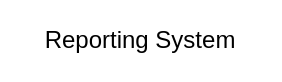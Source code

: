 <?xml version="1.0" encoding="UTF-8"?>
<mxfile>
  <diagram name="Page-1" id="i3pFX0tJ0a5QNmmtCBTG">
    <mxGraphModel dx="1425" dy="774" grid="1" gridSize="10" guides="1" tooltips="1" connect="1" arrows="1" fold="1" page="1" pageScale="1" pageFormat="A4" pageScaleActual="1" pageScaleDpi="96" math="0" shadow="0">
      <root>
        <mxCell id="0" />
        <mxCell id="1" parent="0" />
        <mxCell id="jcBVcC4zp3XpyJuLpZtY-7" value="" style="group" vertex="1" connectable="0" connectEdges="0" collapsible="0" cliptoprint="1" gradientcolor="none" gradientrotation="90" fillcolor="#f5f5f5" strokewidth="1" isShadow="0">
          <mxGeometry x="130" y="20" width="1160" height="620" as="geometry" />
        </mxCell>
        <mxCell id="jcBVcC4zp3XpyJuLpZtY-8" value="" style="group" vertex="1" connectable="0" connectEdges="0" collapsible="0" cliptoprint="1" gradientcolor="none" gradientrotation="90" fillcolor="#ffffff" strokewidth="1" isShadow="0">
          <mxGeometry x="240" y="160" width="940" height="390" as="geometry" />
        </mxCell>
        <mxCell id="jcBVcC4zp3XpyJuLpZtY-9" style="group" vertex="1" connectable="0" connectEdges="0" collapsible="0" cliptoprint="1" gradientcolor="none" gradientrotation="90" fillcolor="#ffffff" strokewidth="1" isShadow="0">
          <mxGeometry x="320" y="280" width="780" height="150" as="geometry" />
        </mxCell>
        <mxCell id="jcBVcC4zp3XpyJuLpZtY-10" style="group" vertex="1" connectable="0" connectEdges="0" collapsible="0" cliptoprint="1" gradientcolor="none" gradientrotation="90" fillcolor="#ffffff" strokewidth="1" isShadow="0">
          <mxGeometry x="400" y="400" width="620" height="90" as="geometry" />
        </mxCell>
        <mxCell id="jcBVcC4zp3XpyJuLpZtY-11" style="group" vertex="1" connectable="0" connectEdges="0" collapsible="0" cliptoprint="1" gradientcolor="none" gradientrotation="90" fillcolor="#ffffff" strokewidth="1" isShadow="0">
          <mxGeometry x="480" y="500" width="460" height="30" as="geometry" />
        </mxCell>
        <mxCell id="jcBVcC4zp3XpyJuLpZtY-12" value="" style="group" vertex="1" connectable="0" connectEdges="0" collapsible="0" cliptoprint="1" gradientcolor="none" gradientrotation="90" fillcolor="#f5f5f5" strokewidth="1" isShadow="0">
          <mxGeometry x="60" y="0" width="1160" height="140" as="geometry" />
        </mxCell>
        <mxCell id="jcBVcC4zp3XpyJuLpZtY-13" style="shape=datastore;whiteSpace=wrap;html=1;" vertex="1" connectable="0" connectEdges="0" resizable="0" rotatable="0" isShadow="0">
          <mxGeometry x="180" y="70" width="80" height="40" as="geometry" />
        </mxCell>
        <mxCell id="jcBVcC4zp3XpyJuLpZtY-14" value="" style="rounded=0;whiteSpace=wrap;html=1;" vertex="1" connectable="0" connectEdges="0" resizable="0" rotatable="0" points="[]" isShadow="0">
          <mxGeometry x="0" y="100" width="240" height="40" as="geometry" />
        </mxCell>
        <mxCell id="jcBVcC4zp3XpyJuLpZtY-15" style="rounded=0;whiteSpace=wrap;html=1;" vertex="1" connectable="0" connectEdges="0" resizable="0" rotatable="0" points="[]" isShadow="0">
          <mxGeometry x="180" y="100" width="60" height="40" as="geometry" />
        </mxCell>
        <mxCell id="jcBVcC4zp3XpyJuLpZtY-16" value="" style="rounded=0;whiteSpace=wrap;html=1;" vertex="1" connectable="0" connectEdges="0" resizable="0" rotatable="0" points="[]" isShadow="0">
          <mxGeometry x="240" y="100" width="60" height="40" as="geometry" />
        </mxCell>
        <mxCell id="jcBVcC4zp3XpyJuLpZtY-17" style="rounded=0;whiteSpace=wrap;html=1;" vertex="1" connectable="0" connectEdges="0" resizable="0" rotatable="0" points="[]" isShadow="0">
          <mxGeometry x="300" y="100" width="60" height="40" as="geometry" />
        </mxCell>
        <mxCell id="jcBVcC4zp3XpyJuLpZtY-18" style="rounded=0;whiteSpace=wrap;html=1;" vertex="1" connectable="0" connectEdges="0" resizable="0" rotatable="0" points="[]" isShadow="0">
          <mxGeometry x="360" y="100" width="60" height="40" as="geometry" />
        </mxCell>
        <mxCell id="jcBVcC4zp3XpyJuLpZtY-19" style="rounded=0;whiteSpace=wrap;html=1;" vertex="1" connectable="0" connectEdges="0" resizable="0" rotatable="0" points="[]" isShadow="0">
          <mxGeometry x="420" y="100" width="60" height="40" as="geometry" />
        </mxCell>
        <mxCell id="jcBVcC4zp3XpyJuLpZtY-20" value="Aladdin Broker Contact" style="text;html=1;strokeColor=none;fillColor=none;align=center;verticalAlign=middle;whiteSpace=wrap;rounded=0;" vertex="1" connectable="0" connectEdges="0" resizable="0" rotatable="0" points="[]" isShadow="0">
          <mxGeometry x="40" y="100" width="140" height="40" as="geometry" />
        </mxCell>
        <mxCell id="jcBVcC4zp3XpyJuLpZtY-21" style="group" vertex="1" connectable="0" connectEdges="0" collapsible="0" cliptoprint="1" gradientcolor="none" gradientrotation="90" fillcolor="#ffffff" strokewidth="1" isShadow="0">
          <mxGeometry x="0" y="140" width="240" height="40" as="geometry" />
        </mxCell>
        <mxCell id="jcBVcC4zp3XpyJuLpZtY-22" style="rounded=0;whiteSpace=wrap;html=1;" vertex="1" connectable="0" connectEdges="0" resizable="0" rotatable="0" points="[]" isShadow="0">
          <mxGeometry x="0" y="140" width="240" height="40" as="geometry" />
        </mxCell>
        <mxCell id="jcBVcC4zp3XpyJuLpZtY-23" style="group" vertex="1" connectable="0" connectEdges="0" collapsible="0" cliptoprint="1" gradientcolor="none" gradientrotation="90" fillcolor="#ffffff" strokewidth="1" isShadow="0">
          <mxGeometry x="240" y="140" width="60" height="40" as="geometry" />
        </mxCell>
        <mxCell id="jcBVcC4zp3XpyJuLpZtY-24" style="rounded=0;whiteSpace=wrap;html=1;" vertex="1" connectable="0" connectEdges="0" resizable="0" rotatable="0" points="[]" isShadow="0">
          <mxGeometry x="240" y="140" width="60" height="40" as="geometry" />
        </mxCell>
        <mxCell id="jcBVcC4zp3XpyJuLpZtY-25" style="group" vertex="1" connectable="0" connectEdges="0" collapsible="0" cliptoprint="1" gradientcolor="none" gradientrotation="90" fillcolor="#ffffff" strokewidth="1" isShadow="0">
          <mxGeometry x="300" y="140" width="60" height="40" as="geometry" />
        </mxCell>
        <mxCell id="jcBVcC4zp3XpyJuLpZtY-26" style="rounded=0;whiteSpace=wrap;html=1;" vertex="1" connectable="0" connectEdges="0" resizable="0" rotatable="0" points="[]" isShadow="0">
          <mxGeometry x="300" y="140" width="60" height="40" as="geometry" />
        </mxCell>
        <mxCell id="jcBVcC4zp3XpyJuLpZtY-27" style="group" vertex="1" connectable="0" connectEdges="0" collapsible="0" cliptoprint="1" gradientcolor="none" gradientrotation="90" fillcolor="#ffffff" strokewidth="1" isShadow="0">
          <mxGeometry x="360" y="140" width="60" height="40" as="geometry" />
        </mxCell>
        <mxCell id="jcBVcC4zp3XpyJuLpZtY-28" style="rounded=0;whiteSpace=wrap;html=1;" vertex="1" connectable="0" connectEdges="0" resizable="0" rotatable="0" points="[]" isShadow="0">
          <mxGeometry x="360" y="140" width="60" height="40" as="geometry" />
        </mxCell>
    <mxCell id="jcBVcC4zp3XpyJuLpZtY-30" value="Aladdin Corporate Action" style="text;html=1;strokeColor=none;fillColor=none;align=center;verticalAlign=middle;whiteSpace=wrap;rounded=0;" vertex="1" connectable="0" connectEdges="0" resizable="0" rotatable="0" points="[]" isShadow="0">
      <mxGeometry x="40" y="140" width="140" height="40" as="geometry" />
    </mxCell>
    <mxCell id="jcBVcC4zp3XpyJuLpZtY-31" style="group" vertex="1" connectable="0" connectEdges="0" collapsible="0" cliptoprint="1" gradientcolor="none" gradientrotation="90" fillcolor="#ffffff" strokewidth="1" isShadow="0">
      <mxGeometry x="0" y="180" width="240" height="40" as="geometry" />
    </mxCell>
    <mxCell id="jcBVcC4zp3XpyJuLpZtY-32" style="rounded=0;whiteSpace=wrap;html=1;" vertex="1" connectable="0" connectEdges="0" resizable="0" rotatable="0" points="[]" isShadow="0">
      <mxGeometry x="0" y="180" width="240" height="40" as="geometry" />
    </mxCell>
    <mxCell id="jcBVcC4zp3XpyJuLpZtY-33" style="group" vertex="1" connectable="0" connectEdges="0" collapsible="0" cliptoprint="1" gradientcolor="none" gradientrotation="90" fillcolor="#ffffff" strokewidth="1" isShadow="0">
      <mxGeometry x="240" y="180" width="60" height="40" as="geometry" />
    </mxCell>
    <mxCell id="jcBVcC4zp3XpyJuLpZtY-34" style="rounded=0;whiteSpace=wrap;html=1;" vertex="1" connectable="0" connectEdges="0" resizable="0" rotatable="0" points="[]" isShadow="0">
      <mxGeometry x="240" y="180" width="60" height="40" as="geometry" />
    </mxCell>
    <mxCell id="jcBVcC4zp3XpyJuLpZtY-35" style="group" vertex="1" connectable="0" connectEdges="0" collapsible="0" cliptoprint="1" gradientcolor="none" gradientrotation="90" fillcolor="#ffffff" strokewidth="1" isShadow="0">
      <mxGeometry x="300" y="180" width="60" height="40" as="geometry" />
    </mxCell>
    <mxCell id="jcBVcC4zp3XpyJuLpZtY-36" style="rounded=0;whiteSpace=wrap;html=1;" vertex="1" connectable="0" connectEdges="0" resizable="0" rotatable="0" points="[]" isShadow="0">
      <mxGeometry x="300" y="180" width="60" height="40" as="geometry" />
    </mxCell>
    <mxCell id="jcBVcC4zp3XpyJuLpZtY-37" style="group" vertex="1" connectable="0" connectEdges="0" collapsible="0" cliptoprint="1" gradientcolor="none" gradientrotation="90" fillcolor="#ffffff" strokewidth="1" isShadow="0">
      <mxGeometry x="360" y="180" width="60" height="40" as="geometry" />
    </mxCell>
    <mxCell id="jcBVcC4zp3XpyJuLpZtY-38" style="rounded=0;whiteSpace=wrap;html=1;" vertex="1" connectable="0" connectEdges="0" resizable="0" rotatable="0" points="[]" isShadow="0">
      <mxGeometry x="360" y="180" width="60" height="40" as="geometry" />
    </mxCell>
    <mxCell id="jcBVcC4zp3XpyJuLpZtY-39" style="group" vertex="1" connectable="0" connectEdges="0" collapsible="0" cliptoprint="1" gradientcolor="none" gradientrotation="90" fillcolor="#ffffff" strokewidth="1" isShadow="0">
      <mxGeometry x="420" y="180" width="60" height="40" as="geometry" />
    </mxCell>
    <mxCell id="jcBVcC4zp3XpyJuLpZtY-40" value="Aladdin Corporate Action Entitlement" style="text;html=1;strokeColor=none;fillColor=none;align=center;verticalAlign=middle;whiteSpace=wrap;rounded=0;" vertex="1" connectable="0" connectEdges="0" resizable="0" rotatable="0" points="[]" isShadow="0">
      <mxGeometry x="40" y="180" width="140" height="40" as="geometry" />
    </mxCell>
    <mxCell id="jcBVcC4zp3XpyJuLpZtY-41" style="group" vertex="1" connectable="0" connectEdges="0" collapsible="0" cliptoprint="1" gradientcolor="none" gradientrotation="90" fillcolor="#ffffff" strokewidth="1" isShadow="0">
      <mxGeometry x="0" y="220" width="240" height="40" as="geometry" />
    </mxCell>
    <mxCell id="jcBVcC4zp3XpyJuLpZtY-42" style="rounded=0;whiteSpace=wrap;html=1;" vertex="1" connectable="0" connectEdges="0" resizable="0" rotatable="0" points="[]" isShadow="0">
      <mxGeometry x="0" y="220" width="240" height="40" as="geometry" />
    </mxCell>
    <mxCell id="jcBVcC4zp3XpyJuLpZtY-43" style="group" vertex="1" connectable="0" connectEdges="0" collapsible="0" cliptoprint="1" gradientcolor="none" gradientrotation="90" fillcolor="#ffffff" strokewidth="1" isShadow="0">
      <mxGeometry x="240" y="220" width="60" height="40" as="geometry" />
    </mxCell>
    <mxCell id="jcBVcC4zp3XpyJuLpZtY-44" style="rounded=0;whiteSpace=wrap;html=1;" vertex="1" connectable="0" connectEdges="0" resizable="0" rotatable="0" points="[]" isShadow="0">
      <mxGeometry x="240" y="220" width="60" height="40" as="geometry" />
    </mxCell>
    <mxCell id="jcBVcC4zp3XpyJuLpZtY-45" style="group" vertex="1" connectable="0" connectEdges="0" collapsible="0" cliptoprint="1" gradientcolor="none" gradientrotation="90" fillcolor="#ffffff" strokewidth="1" isShadow="0">
      <mxGeometry x="300" y="220" width="60" height="40" as="geometry" />
    </mxCell>
    <mxCell id="jcBVcC4zp3XpyJuLpZtY-46" style="rounded=0;whiteSpace=wrap;html=1;" vertex="1" connectable="0" connectEdges="0" resizable="0" rotatable="0" points="[]" isShadow="0">
      <mxGeometry x="300" y="220" width="60" height="40" as="geometry" />
    </mxCell>
    <mxCell id="jcBVcC4zp3XpyJuLpZtY-47" style="group" vertex="1" connectable="0" connectEdges="0" collapsible="0" cliptoprint="1" gradientcolor="none" gradientrotation="90" fillcolor="#ffffff" strokewidth="1" isShadow="0">
      <mxGeometry x="360" y="220" width="60" height="40" as="geometry" />
    </mxCell>
    <mxCell id="jcBVcC4zp3XpyJuLpZtY-48" style="rounded=0;whiteSpace=wrap;html=1;" vertex="1" connectable="0" connectEdges="0" resizable="0" rotatable="0" points="[]" isShadow="0">
      <mxGeometry x="360" y="220" width="60" height="40" as="geometry" />
    </mxCell>
    <mxCell id="jcBVcC4zp3XpyJuLpZtY-49" style="group" vertex="1" connectable="0" connectEdges="0" collapsible="0" cliptoprint="1" gradientcolor="none" gradientrotation="90" fillcolor="#ffffff" strokewidth="1" isShadow="0">
      <mxGeometry x="420" y="220" width="60" height="40" as="geometry" />
    </mxCell>
    <mxCell id="jcBVcC4zp3XpyJuLpZtY-50" value="External System" style="text;html=1;strokeColor=none;fillColor=none;align=center;verticalAlign=middle;whiteSpace=wrap;rounded=0;" vertex="1" connectable="0" connectEdges="0" resizable="0" rotatable="0" points="[]" isShadow="0">
      <mxGeometry x="40" y="220" width="140" height="40" as="geometry" />
    </mxCell>
    <mxCell id="jcBVcC4zp3XpyJuLpZtY-51" style="group" vertex="1" connectable="0" connectEdges="0" collapsible="0" cliptoprint="1" gradientcolor="none" gradientrotation="90" fillcolor="#ffffff" strokewidth="1" isShadow="0">
      <mxGeometry x="0" y="260" width="240" height="40" as="geometry" />
    </mxCell>
    <mxCell id="jcBVcC4zp3XpyJuLpZtY-52" style="rounded=0;whiteSpace=wrap;html=1;" vertex="1" connectable="0" connectEdges="0" resizable="0" rotatable="0" points="[]" isShadow="0">
      <mxGeometry x="0" y="260" width="240" height="40" as="geometry" />
    </mxCell>
    <mxCell id="jcBVcC4zp3XpyJuLpZtY-53" style="group" vertex="1" connectable="0" connectEdges="0" collapsible="0" cliptoprint="1" gradientcolor="none" gradientrotation="90" fillcolor="#ffffff" strokewidth="1" isShadow="0">
      <mxGeometry x="240" y="260" width="60" height="40" as="geometry" />
    </mxCell>
    <mxCell id="jcBVcC4zp3XpyJuLpZtY-54" style="rounded=0;whiteSpace=wrap;html=1;" vertex="1" connectable="0" connectEdges="0" resizable="0" rotatable="0" points="[]" isShadow="0">
      <mxGeometry x="240" y="260" width="60" height="40" as="geometry" />
    </mxCell>

      <mxCell id="jcBVcC4zp3XpyJuLpZtY-57" style="group" vertex="1" connectable="0" connectEdges="0" collapsible="0" cliptoprint="1" gradientcolor="none" gradientrotation="90" fillcolor="#ffffff" strokewidth="1" isShadow="0">
        <mxGeometry x="360" y="260" width="60" height="40" as="geometry" />
      </mxCell>
      <mxCell id="jcBVcC4zp3XpyJuLpZtY-58" style="rounded=0;whiteSpace=wrap;html=1;" vertex="1" connectable="0" connectEdges="0" resizable="0" rotatable="0" points="[]" isShadow="0">
        <mxGeometry x="360" y="260" width="60" height="40" as="geometry" />
      </mxCell>
      <mxCell id="jcBVcC4zp3XpyJuLpZtY-59" style="group" vertex="1" connectable="0" connectEdges="0" collapsible="0" cliptoprint="1" gradientcolor="none" gradientrotation="90" fillcolor="#ffffff" strokewidth="1" isShadow="0">
        <mxGeometry x="420" y="260" width="60" height="40" as="geometry" />
      </mxCell>
      <mxCell id="jcBVcC4zp3XpyJuLpZtY-60" value="Aladdin Portfolio" style="text;html=1;strokeColor=none;fillColor=none;align=center;verticalAlign=middle;whiteSpace=wrap;rounded=0;" vertex="1" connectable="0" connectEdges="0" resizable="0" rotatable="0" points="[]" isShadow="0">
        <mxGeometry x="40" y="260" width="140" height="40" as="geometry" />
      </mxCell>
      <mxCell id="jcBVcC4zp3XpyJuLpZtY-61" style="group" vertex="1" connectable="0" connectEdges="0" collapsible="0" cliptoprint="1" gradientcolor="none" gradientrotation="90" fillcolor="#ffffff" strokewidth="1" isShadow="0">
        <mxGeometry x="0" y="300" width="240" height="40" as="geometry" />
      </mxCell>
      <mxCell id="jcBVcC4zp3XpyJuLpZtY-62" style="rounded=0;whiteSpace=wrap;html=1;" vertex="1" connectable="0" connectEdges="0" resizable="0" rotatable="0" points="[]" isShadow="0">
        <mxGeometry x="0" y="300" width="240" height="40" as="geometry" />
      </mxCell>
      <mxCell id="jcBVcC4zp3XpyJuLpZtY-63" style="group" vertex="1" connectable="0" connectEdges="0" collapsible="0" cliptoprint="1" gradientcolor="none" gradientrotation="90" fillcolor="#ffffff" strokewidth="1" isShadow="0">
        <mxGeometry x="240" y="300" width="60" height="40" as="geometry" />
      </mxCell>
      <mxCell id="jcBVcC4zp3XpyJuLpZtY-64" style="rounded=0;whiteSpace=wrap;html=1;" vertex="1" connectable="0" connectEdges="0" resizable="0" rotatable="0" points="[]" isShadow="0">
        <mxGeometry x="240" y="300" width="60" height="40" as="geometry" />
      </mxCell>
      <mxCell id="jcBVcC4zp3XpyJuLpZtY-65" style="group" vertex="1" connectable="0" connectEdges="0" collapsible="0" cliptoprint="1" gradientcolor="none" gradientrotation="90" fillcolor="#ffffff" strokewidth="1" isShadow="0">
        <mxGeometry x="300" y="300" width="60" height="40" as="geometry" />
      </mxCell>
      <mxCell id="jcBVcC4zp3XpyJuLpZtY-66" style="rounded=0;whiteSpace=wrap;html=1;" vertex="1" connectable="0" connectEdges="0" resizable="0" rotatable="0" points="[]" isShadow="0">
        <mxGeometry x="300" y="300" width="60" height="40" as="geometry" />
      </mxCell>
      <mxCell id="jcBVcC4zp3XpyJuLpZtY-67" style="group" vertex="1" connectable="0" connectEdges="0" collapsible="0" cliptoprint="1" gradientcolor="none" gradientrotation="90" fillcolor="#ffffff" strokewidth="1" isShadow="0">
        <mxGeometry x="360" y="300" width="60" height="40" as="geometry" />
      </mxCell>
      <mxCell id="jcBVcC4zp3XpyJuLpZtY-68" style="rounded=0;whiteSpace=wrap;html=1;" vertex="1" connectable="0" connectEdges="0" resizable="0" rotatable="0" points="[]" isShadow="0">
        <mxGeometry x="360" y="300" width="60" height="40" as="geometry" />
      </mxCell>
      <mxCell id="jcBVcC4zp3XpyJuLpZtY-69" style="group" vertex="1" connectable="0" connectEdges="0" collapsible="0" cliptoprint="1" gradientcolor="none" gradientrotation="90" fillcolor="#f5f5f5" strokewidth="1" isShadow="0">
        <mxGeometry x="420" y="300" width="60" height="40" as="geometry" />
      </mxCell>
      <mxCell id="jcBVcC4zp3XpyJuLpZtY-70" style="group" vertex="1" connectable="0" connectEdges="0" collapsible="0" cliptoprint="1" gradientcolor="none" gradientrotation="90" strokewidth="1" isShadow="0">
        <mxGeometry x="0" y="340" width="240" height="40" as="geometry" />
      </mxCell>
      <mxCell id="jcBVcC4zp3XpyJuLpZtY-71" style="rounded=0;whiteSpace=wrap;html=1;" vertex="1" connectable="0" connectEdges="0" strokewidth="1" isShadow="0">
        <mxGeometry x="0" y="340" width="240" height="40" as="geometry" />
      </mxCell>
      <mxCell id="jcBVcC4zp3XpyJuLpZtY-72" style="group" vertex="1" connectable="0" connectEdges="0" collapsible="0" cliptoprint="1" strokewidth="1" isShadow="0">
        <mxGeometry x="240" y="340" width="60" height="40" as="geometry" />
      </mxCell>
      <mxCell id="jcBVcC4zp3XpyJuLpZtY-73" style="rounded=0;whiteSpace=wrap;html=1;" vertex="1" connectable="0" connectEdges="0" strokewidth="1" isShadow="0">
        <mxGeometry x="240" y="340" width="60" height="40" as="geometry" />
      </mxCell>
      <mxCell id="jcBVcC4zp3XpyJuLpZtY-74" style="group" vertex="1" connectable="0" connectEdges="0" collapsible="0" cliptoprint="1" strokewidth="1" isShadow="0">
        <mxGeometry x="300" y="340" width="60" height="40" as="geometry" />
      </mxCell>
      <mxCell id="jcBVcC4zp3XpyJuLpZtY-75" style="rounded=0;whiteSpace=wrap;html=1;" vertex="1" connectable="0" connectEdges="0" strokewidth="1" isShadow="0">
        <mxGeometry x="300" y="340" width="60" height="40" as="geometry" />
      </mxCell>
      <mxCell id="jcBVcC4zp3XpyJuLpZtY-76" style="group" vertex="1" connectable="0" connectEdges="0" collapsible="0" cliptoprint="1" strokewidth="1" isShadow="0">
        <mxGeometry x="360" y="340" width="60" height="40" as="geometry" />
      </mxCell>
      <mxCell id="jcBVcC4zp3XpyJuLpZtY-77" style="rounded=0;whiteSpace=wrap;html=1;" vertex="1" connectable="0" connectEdges="0" strokewidth="1" isShadow="0">
        <mxGeometry x="360" y="340" width="60" height="40" as="geometry" />
      </mxCell>
      <mxCell id="jcBVcC4zp3XpyJuLpZtY-78" style="group" vertex="1" connectable="0" connectEdges="0" collapsible="0" cliptoprint="1" strokewidth="1" isShadow="0">
        <mxGeometry x="420" y="340" width="60" height="40" as="geometry" />
      </mxCell>
      <mxCell id="jcBVcC4zp3XpyJuLpZtY-79" value="Reporting System" style="text;html=1;strokeColor=none;fillColor=none;align=center;verticalAlign=middle;whiteSpace=wrap;rounded=0;" vertex="1" connectable="0" connectEdges="0" strokewidth="1" isShadow="0">
        <mxGeometry x="40" y="340" width="140" height="40" as="geometry" />
      </mxCell>
    </root>
  </mxGraphModel>
  </diagram>
  </mxfile>